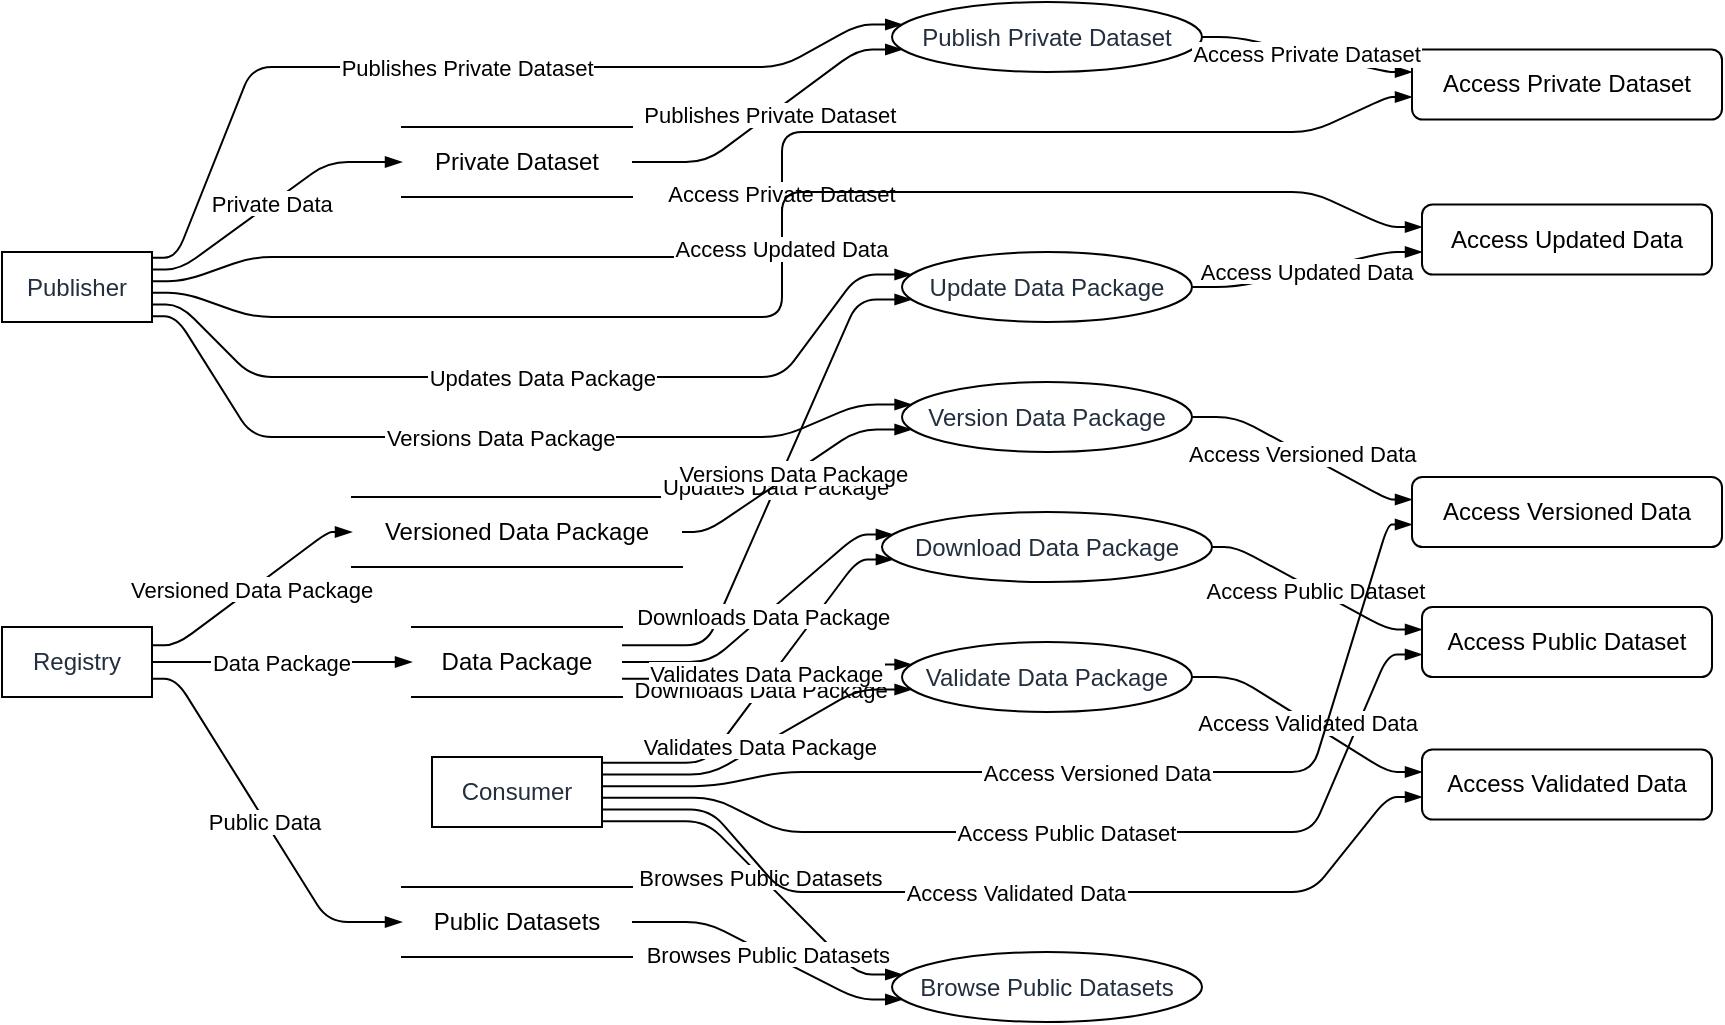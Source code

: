<mxfile version="23.0.2" type="device">
  <diagram name="Page-1" id="Vn82a3clUUM7UXjUx4xn">
    <mxGraphModel dx="794" dy="511" grid="1" gridSize="10" guides="1" tooltips="1" connect="1" arrows="1" fold="1" page="1" pageScale="1" pageWidth="827" pageHeight="1169" math="0" shadow="0">
      <root>
        <mxCell id="0" />
        <mxCell id="1" parent="0" />
        <UserObject label="Publisher" type="externalEntity" source="" flow="Publishes Private Dataset, Updates Data Package, Versions Data Package" placeholders="1" id="RHyjbcRDEsP6YppyWRIp-1">
          <mxCell style="shape=rectangle;whiteSpace=wrap;html=1;fillColor=#ffffff;strokeColor=#000000;align=center;verticalAlign=middle;fontColor=#232F3E;" vertex="1" parent="1">
            <mxGeometry y="125" width="75" height="35" as="geometry" />
          </mxCell>
        </UserObject>
        <UserObject label="Consumer" type="externalEntity" source="" flow="Browses Public Datasets, Downloads Data Package, Validates Data Package" placeholders="1" id="RHyjbcRDEsP6YppyWRIp-2">
          <mxCell style="shape=rectangle;whiteSpace=wrap;html=1;fillColor=#ffffff;strokeColor=#000000;align=center;verticalAlign=middle;fontColor=#232F3E;" vertex="1" parent="1">
            <mxGeometry x="215" y="377.5" width="85" height="35" as="geometry" />
          </mxCell>
        </UserObject>
        <UserObject label="Registry" type="externalEntity" source="" flow="Manages Data Packages" placeholders="1" id="RHyjbcRDEsP6YppyWRIp-3">
          <mxCell style="shape=rectangle;whiteSpace=wrap;html=1;fillColor=#ffffff;strokeColor=#000000;align=center;verticalAlign=middle;fontColor=#232F3E;" vertex="1" parent="1">
            <mxGeometry y="312.5" width="75" height="35" as="geometry" />
          </mxCell>
        </UserObject>
        <UserObject label="Private Dataset" type="dataStore" source="1" flow="Private Data" placeholders="1" id="RHyjbcRDEsP6YppyWRIp-4">
          <mxCell style="html=1;dashed=0;whiteSpace=wrap;shape=partialRectangle;right=0;left=0;" vertex="1" parent="1">
            <mxGeometry x="200" y="62.5" width="115" height="35" as="geometry" />
          </mxCell>
        </UserObject>
        <UserObject label="Public Datasets" type="dataStore" source="3" flow="Public Data" placeholders="1" id="RHyjbcRDEsP6YppyWRIp-5">
          <mxCell style="html=1;dashed=0;whiteSpace=wrap;shape=partialRectangle;right=0;left=0;" vertex="1" parent="1">
            <mxGeometry x="200" y="442.5" width="115" height="35" as="geometry" />
          </mxCell>
        </UserObject>
        <UserObject label="Data Package" type="dataStore" source="3" flow="Data Package" placeholders="1" id="RHyjbcRDEsP6YppyWRIp-6">
          <mxCell style="html=1;dashed=0;whiteSpace=wrap;shape=partialRectangle;right=0;left=0;" vertex="1" parent="1">
            <mxGeometry x="205" y="312.5" width="105" height="35" as="geometry" />
          </mxCell>
        </UserObject>
        <UserObject label="Versioned Data Package" type="dataStore" source="3" flow="Versioned Data Package" placeholders="1" id="RHyjbcRDEsP6YppyWRIp-7">
          <mxCell style="html=1;dashed=0;whiteSpace=wrap;shape=partialRectangle;right=0;left=0;" vertex="1" parent="1">
            <mxGeometry x="175" y="247.5" width="165" height="35" as="geometry" />
          </mxCell>
        </UserObject>
        <UserObject label="Publish Private Dataset" type="process" source="1,4" flow="Publishes Private Dataset" placeholders="1" id="RHyjbcRDEsP6YppyWRIp-8">
          <mxCell style="shape=ellipse;perimeter=ellipsePerimeter;whiteSpace=wrap;html=1;fillColor=#ffffff;strokeColor=#000000;align=center;verticalAlign=middle;fontColor=#232F3E;" vertex="1" parent="1">
            <mxGeometry x="445" width="155" height="35" as="geometry" />
          </mxCell>
        </UserObject>
        <UserObject label="Update Data Package" type="process" source="1,6" flow="Updates Data Package" placeholders="1" id="RHyjbcRDEsP6YppyWRIp-9">
          <mxCell style="shape=ellipse;perimeter=ellipsePerimeter;whiteSpace=wrap;html=1;fillColor=#ffffff;strokeColor=#000000;align=center;verticalAlign=middle;fontColor=#232F3E;" vertex="1" parent="1">
            <mxGeometry x="450" y="125" width="145" height="35" as="geometry" />
          </mxCell>
        </UserObject>
        <UserObject label="Browse Public Datasets" type="process" source="2,5" flow="Browses Public Datasets" placeholders="1" id="RHyjbcRDEsP6YppyWRIp-10">
          <mxCell style="shape=ellipse;perimeter=ellipsePerimeter;whiteSpace=wrap;html=1;fillColor=#ffffff;strokeColor=#000000;align=center;verticalAlign=middle;fontColor=#232F3E;" vertex="1" parent="1">
            <mxGeometry x="445" y="475" width="155" height="35" as="geometry" />
          </mxCell>
        </UserObject>
        <UserObject label="Download Data Package" type="process" source="2,6" flow="Downloads Data Package" placeholders="1" id="RHyjbcRDEsP6YppyWRIp-11">
          <mxCell style="shape=ellipse;perimeter=ellipsePerimeter;whiteSpace=wrap;html=1;fillColor=#ffffff;strokeColor=#000000;align=center;verticalAlign=middle;fontColor=#232F3E;" vertex="1" parent="1">
            <mxGeometry x="440" y="255" width="165" height="35" as="geometry" />
          </mxCell>
        </UserObject>
        <UserObject label="Validate Data Package" type="process" source="2,6" flow="Validates Data Package" placeholders="1" id="RHyjbcRDEsP6YppyWRIp-12">
          <mxCell style="shape=ellipse;perimeter=ellipsePerimeter;whiteSpace=wrap;html=1;fillColor=#ffffff;strokeColor=#000000;align=center;verticalAlign=middle;fontColor=#232F3E;" vertex="1" parent="1">
            <mxGeometry x="450" y="320" width="145" height="35" as="geometry" />
          </mxCell>
        </UserObject>
        <UserObject label="Version Data Package" type="process" source="1,7" flow="Versions Data Package" placeholders="1" id="RHyjbcRDEsP6YppyWRIp-13">
          <mxCell style="shape=ellipse;perimeter=ellipsePerimeter;whiteSpace=wrap;html=1;fillColor=#ffffff;strokeColor=#000000;align=center;verticalAlign=middle;fontColor=#232F3E;" vertex="1" parent="1">
            <mxGeometry x="450" y="190" width="145" height="35" as="geometry" />
          </mxCell>
        </UserObject>
        <UserObject label="Access Private Dataset" type="dataFlow" source="1,8" flow="Access Private Dataset" placeholders="1" id="RHyjbcRDEsP6YppyWRIp-14">
          <mxCell style="whiteSpace=wrap;html=1;rounded=1;fillColor=#ffffff;strokeColor=#000000;" vertex="1" parent="1">
            <mxGeometry x="705" y="23.75" width="155" height="35" as="geometry" />
          </mxCell>
        </UserObject>
        <UserObject label="Access Public Dataset" type="dataFlow" source="2,11" flow="Access Public Dataset" placeholders="1" id="RHyjbcRDEsP6YppyWRIp-15">
          <mxCell style="whiteSpace=wrap;html=1;rounded=1;fillColor=#ffffff;strokeColor=#000000;" vertex="1" parent="1">
            <mxGeometry x="710" y="302.5" width="145" height="35" as="geometry" />
          </mxCell>
        </UserObject>
        <UserObject label="Access Validated Data" type="dataFlow" source="2,12" flow="Access Validated Data" placeholders="1" id="RHyjbcRDEsP6YppyWRIp-16">
          <mxCell style="whiteSpace=wrap;html=1;rounded=1;fillColor=#ffffff;strokeColor=#000000;" vertex="1" parent="1">
            <mxGeometry x="710" y="373.75" width="145" height="35" as="geometry" />
          </mxCell>
        </UserObject>
        <UserObject label="Access Updated Data" type="dataFlow" source="1,9" flow="Access Updated Data" placeholders="1" id="RHyjbcRDEsP6YppyWRIp-17">
          <mxCell style="whiteSpace=wrap;html=1;rounded=1;fillColor=#ffffff;strokeColor=#000000;" vertex="1" parent="1">
            <mxGeometry x="710" y="101.25" width="145" height="35" as="geometry" />
          </mxCell>
        </UserObject>
        <UserObject label="Access Versioned Data" type="dataFlow" source="2,13" flow="Access Versioned Data" placeholders="1" id="RHyjbcRDEsP6YppyWRIp-18">
          <mxCell style="whiteSpace=wrap;html=1;rounded=1;fillColor=#ffffff;strokeColor=#000000;" vertex="1" parent="1">
            <mxGeometry x="705" y="237.5" width="155" height="35" as="geometry" />
          </mxCell>
        </UserObject>
        <mxCell id="RHyjbcRDEsP6YppyWRIp-19" value="Private Data" style="endArrow=blockThin;endFill=1;fontSize=11;orthogonal=1;noEdgeStyle=1;" edge="1" parent="1" source="RHyjbcRDEsP6YppyWRIp-1" target="RHyjbcRDEsP6YppyWRIp-4">
          <mxGeometry relative="1" as="geometry">
            <Array as="points">
              <mxPoint x="89" y="133.75" />
              <mxPoint x="163" y="80" />
            </Array>
          </mxGeometry>
        </mxCell>
        <mxCell id="RHyjbcRDEsP6YppyWRIp-20" value="Public Data" style="endArrow=blockThin;endFill=1;fontSize=11;orthogonal=1;noEdgeStyle=1;" edge="1" parent="1" source="RHyjbcRDEsP6YppyWRIp-3" target="RHyjbcRDEsP6YppyWRIp-5">
          <mxGeometry relative="1" as="geometry">
            <Array as="points">
              <mxPoint x="87" y="338.333" />
              <mxPoint x="163" y="460" />
            </Array>
          </mxGeometry>
        </mxCell>
        <mxCell id="RHyjbcRDEsP6YppyWRIp-21" value="Data Package" style="endArrow=blockThin;endFill=1;fontSize=11;orthogonal=1;noEdgeStyle=1;" edge="1" parent="1" source="RHyjbcRDEsP6YppyWRIp-3" target="RHyjbcRDEsP6YppyWRIp-6">
          <mxGeometry relative="1" as="geometry">
            <Array as="points">
              <mxPoint x="89" y="330" />
              <mxPoint x="163" y="330" />
            </Array>
          </mxGeometry>
        </mxCell>
        <mxCell id="RHyjbcRDEsP6YppyWRIp-22" value="Versioned Data Package" style="endArrow=blockThin;endFill=1;fontSize=11;orthogonal=1;noEdgeStyle=1;" edge="1" parent="1" source="RHyjbcRDEsP6YppyWRIp-3" target="RHyjbcRDEsP6YppyWRIp-7">
          <mxGeometry relative="1" as="geometry">
            <Array as="points">
              <mxPoint x="87" y="321.667" />
              <mxPoint x="163" y="265" />
            </Array>
          </mxGeometry>
        </mxCell>
        <mxCell id="RHyjbcRDEsP6YppyWRIp-23" value="Publishes Private Dataset" style="endArrow=blockThin;endFill=1;fontSize=11;orthogonal=1;noEdgeStyle=1;" edge="1" parent="1" source="RHyjbcRDEsP6YppyWRIp-1" target="RHyjbcRDEsP6YppyWRIp-8">
          <mxGeometry relative="1" as="geometry">
            <Array as="points">
              <mxPoint x="87" y="127.917" />
              <mxPoint x="125" y="32.5" />
              <mxPoint x="390" y="32.5" />
              <mxPoint x="428" y="11.25" />
            </Array>
          </mxGeometry>
        </mxCell>
        <mxCell id="RHyjbcRDEsP6YppyWRIp-24" value="Publishes Private Dataset" style="endArrow=blockThin;endFill=1;fontSize=11;orthogonal=1;noEdgeStyle=1;" edge="1" parent="1" source="RHyjbcRDEsP6YppyWRIp-4" target="RHyjbcRDEsP6YppyWRIp-8">
          <mxGeometry relative="1" as="geometry">
            <Array as="points">
              <mxPoint x="352" y="80" />
              <mxPoint x="428" y="23.75" />
            </Array>
          </mxGeometry>
        </mxCell>
        <mxCell id="RHyjbcRDEsP6YppyWRIp-25" value="Updates Data Package" style="endArrow=blockThin;endFill=1;fontSize=11;orthogonal=1;noEdgeStyle=1;" edge="1" parent="1" source="RHyjbcRDEsP6YppyWRIp-1" target="RHyjbcRDEsP6YppyWRIp-9">
          <mxGeometry relative="1" as="geometry">
            <Array as="points">
              <mxPoint x="89" y="151.25" />
              <mxPoint x="125" y="187.5" />
              <mxPoint x="390" y="187.5" />
              <mxPoint x="428" y="136.25" />
            </Array>
          </mxGeometry>
        </mxCell>
        <mxCell id="RHyjbcRDEsP6YppyWRIp-26" value="Updates Data Package" style="endArrow=blockThin;endFill=1;fontSize=11;orthogonal=1;noEdgeStyle=1;" edge="1" parent="1" source="RHyjbcRDEsP6YppyWRIp-6" target="RHyjbcRDEsP6YppyWRIp-9">
          <mxGeometry relative="1" as="geometry">
            <Array as="points">
              <mxPoint x="352" y="321.667" />
              <mxPoint x="428" y="148.75" />
            </Array>
          </mxGeometry>
        </mxCell>
        <mxCell id="RHyjbcRDEsP6YppyWRIp-27" value="Browses Public Datasets" style="endArrow=blockThin;endFill=1;fontSize=11;orthogonal=1;noEdgeStyle=1;" edge="1" parent="1" source="RHyjbcRDEsP6YppyWRIp-2" target="RHyjbcRDEsP6YppyWRIp-10">
          <mxGeometry relative="1" as="geometry">
            <Array as="points">
              <mxPoint x="352" y="409.583" />
              <mxPoint x="428" y="486.25" />
            </Array>
          </mxGeometry>
        </mxCell>
        <mxCell id="RHyjbcRDEsP6YppyWRIp-28" value="Browses Public Datasets" style="endArrow=blockThin;endFill=1;fontSize=11;orthogonal=1;noEdgeStyle=1;" edge="1" parent="1" source="RHyjbcRDEsP6YppyWRIp-5" target="RHyjbcRDEsP6YppyWRIp-10">
          <mxGeometry relative="1" as="geometry">
            <Array as="points">
              <mxPoint x="352" y="460" />
              <mxPoint x="428" y="498.75" />
            </Array>
          </mxGeometry>
        </mxCell>
        <mxCell id="RHyjbcRDEsP6YppyWRIp-29" value="Downloads Data Package" style="endArrow=blockThin;endFill=1;fontSize=11;orthogonal=1;noEdgeStyle=1;" edge="1" parent="1" source="RHyjbcRDEsP6YppyWRIp-2" target="RHyjbcRDEsP6YppyWRIp-11">
          <mxGeometry relative="1" as="geometry">
            <Array as="points">
              <mxPoint x="352" y="380.417" />
              <mxPoint x="428" y="278.75" />
            </Array>
          </mxGeometry>
        </mxCell>
        <mxCell id="RHyjbcRDEsP6YppyWRIp-30" value="Downloads Data Package" style="endArrow=blockThin;endFill=1;fontSize=11;orthogonal=1;noEdgeStyle=1;" edge="1" parent="1" source="RHyjbcRDEsP6YppyWRIp-6" target="RHyjbcRDEsP6YppyWRIp-11">
          <mxGeometry relative="1" as="geometry">
            <Array as="points">
              <mxPoint x="354" y="330" />
              <mxPoint x="428" y="266.25" />
            </Array>
          </mxGeometry>
        </mxCell>
        <mxCell id="RHyjbcRDEsP6YppyWRIp-31" value="Validates Data Package" style="endArrow=blockThin;endFill=1;fontSize=11;orthogonal=1;noEdgeStyle=1;" edge="1" parent="1" source="RHyjbcRDEsP6YppyWRIp-2" target="RHyjbcRDEsP6YppyWRIp-12">
          <mxGeometry relative="1" as="geometry">
            <Array as="points">
              <mxPoint x="354" y="386.25" />
              <mxPoint x="428" y="343.75" />
            </Array>
          </mxGeometry>
        </mxCell>
        <mxCell id="RHyjbcRDEsP6YppyWRIp-32" value="Validates Data Package" style="endArrow=blockThin;endFill=1;fontSize=11;orthogonal=1;noEdgeStyle=1;" edge="1" parent="1" source="RHyjbcRDEsP6YppyWRIp-6" target="RHyjbcRDEsP6YppyWRIp-12">
          <mxGeometry relative="1" as="geometry">
            <Array as="points">
              <mxPoint x="352" y="338.333" />
              <mxPoint x="428" y="331.25" />
            </Array>
          </mxGeometry>
        </mxCell>
        <mxCell id="RHyjbcRDEsP6YppyWRIp-33" value="Versions Data Package" style="endArrow=blockThin;endFill=1;fontSize=11;orthogonal=1;noEdgeStyle=1;" edge="1" parent="1" source="RHyjbcRDEsP6YppyWRIp-1" target="RHyjbcRDEsP6YppyWRIp-13">
          <mxGeometry relative="1" as="geometry">
            <Array as="points">
              <mxPoint x="87" y="157.083" />
              <mxPoint x="125" y="217.5" />
              <mxPoint x="390" y="217.5" />
              <mxPoint x="428" y="201.25" />
            </Array>
          </mxGeometry>
        </mxCell>
        <mxCell id="RHyjbcRDEsP6YppyWRIp-34" value="Versions Data Package" style="endArrow=blockThin;endFill=1;fontSize=11;orthogonal=1;noEdgeStyle=1;" edge="1" parent="1" source="RHyjbcRDEsP6YppyWRIp-7" target="RHyjbcRDEsP6YppyWRIp-13">
          <mxGeometry relative="1" as="geometry">
            <Array as="points">
              <mxPoint x="352" y="265" />
              <mxPoint x="428" y="213.75" />
            </Array>
          </mxGeometry>
        </mxCell>
        <mxCell id="RHyjbcRDEsP6YppyWRIp-35" value="Access Private Dataset" style="endArrow=blockThin;endFill=1;fontSize=11;orthogonal=1;noEdgeStyle=1;" edge="1" parent="1" source="RHyjbcRDEsP6YppyWRIp-1" target="RHyjbcRDEsP6YppyWRIp-14">
          <mxGeometry relative="1" as="geometry">
            <Array as="points">
              <mxPoint x="91" y="139.583" />
              <mxPoint x="125" y="127.5" />
              <mxPoint x="390" y="127.5" />
              <mxPoint x="390" y="65" />
              <mxPoint x="655" y="65" />
              <mxPoint x="693" y="47.5" />
            </Array>
          </mxGeometry>
        </mxCell>
        <mxCell id="RHyjbcRDEsP6YppyWRIp-36" value="Access Private Dataset" style="endArrow=blockThin;endFill=1;fontSize=11;orthogonal=1;noEdgeStyle=1;" edge="1" parent="1" source="RHyjbcRDEsP6YppyWRIp-8" target="RHyjbcRDEsP6YppyWRIp-14">
          <mxGeometry relative="1" as="geometry">
            <Array as="points">
              <mxPoint x="617" y="17.5" />
              <mxPoint x="693" y="35" />
            </Array>
          </mxGeometry>
        </mxCell>
        <mxCell id="RHyjbcRDEsP6YppyWRIp-37" value="Access Public Dataset" style="endArrow=blockThin;endFill=1;fontSize=11;orthogonal=1;noEdgeStyle=1;" edge="1" parent="1" source="RHyjbcRDEsP6YppyWRIp-2" target="RHyjbcRDEsP6YppyWRIp-15">
          <mxGeometry relative="1" as="geometry">
            <Array as="points">
              <mxPoint x="356" y="397.917" />
              <mxPoint x="390" y="415" />
              <mxPoint x="655" y="415" />
              <mxPoint x="693" y="326.25" />
            </Array>
          </mxGeometry>
        </mxCell>
        <mxCell id="RHyjbcRDEsP6YppyWRIp-38" value="Access Public Dataset" style="endArrow=blockThin;endFill=1;fontSize=11;orthogonal=1;noEdgeStyle=1;" edge="1" parent="1" source="RHyjbcRDEsP6YppyWRIp-11" target="RHyjbcRDEsP6YppyWRIp-15">
          <mxGeometry relative="1" as="geometry">
            <Array as="points">
              <mxPoint x="617" y="272.5" />
              <mxPoint x="693" y="313.75" />
            </Array>
          </mxGeometry>
        </mxCell>
        <mxCell id="RHyjbcRDEsP6YppyWRIp-39" value="Access Validated Data" style="endArrow=blockThin;endFill=1;fontSize=11;orthogonal=1;noEdgeStyle=1;" edge="1" parent="1" source="RHyjbcRDEsP6YppyWRIp-2" target="RHyjbcRDEsP6YppyWRIp-16">
          <mxGeometry relative="1" as="geometry">
            <Array as="points">
              <mxPoint x="354" y="403.75" />
              <mxPoint x="390" y="445" />
              <mxPoint x="655" y="445" />
              <mxPoint x="693" y="397.5" />
            </Array>
          </mxGeometry>
        </mxCell>
        <mxCell id="RHyjbcRDEsP6YppyWRIp-40" value="Access Validated Data" style="endArrow=blockThin;endFill=1;fontSize=11;orthogonal=1;noEdgeStyle=1;" edge="1" parent="1" source="RHyjbcRDEsP6YppyWRIp-12" target="RHyjbcRDEsP6YppyWRIp-16">
          <mxGeometry relative="1" as="geometry">
            <Array as="points">
              <mxPoint x="617" y="337.5" />
              <mxPoint x="693" y="385" />
            </Array>
          </mxGeometry>
        </mxCell>
        <mxCell id="RHyjbcRDEsP6YppyWRIp-41" value="Access Updated Data" style="endArrow=blockThin;endFill=1;fontSize=11;orthogonal=1;noEdgeStyle=1;" edge="1" parent="1" source="RHyjbcRDEsP6YppyWRIp-1" target="RHyjbcRDEsP6YppyWRIp-17">
          <mxGeometry relative="1" as="geometry">
            <Array as="points">
              <mxPoint x="91" y="145.417" />
              <mxPoint x="125" y="157.5" />
              <mxPoint x="390" y="157.5" />
              <mxPoint x="390" y="95" />
              <mxPoint x="655" y="95" />
              <mxPoint x="693" y="112.5" />
            </Array>
          </mxGeometry>
        </mxCell>
        <mxCell id="RHyjbcRDEsP6YppyWRIp-42" value="Access Updated Data" style="endArrow=blockThin;endFill=1;fontSize=11;orthogonal=1;noEdgeStyle=1;" edge="1" parent="1" source="RHyjbcRDEsP6YppyWRIp-9" target="RHyjbcRDEsP6YppyWRIp-17">
          <mxGeometry relative="1" as="geometry">
            <Array as="points">
              <mxPoint x="617" y="142.5" />
              <mxPoint x="693" y="125" />
            </Array>
          </mxGeometry>
        </mxCell>
        <mxCell id="RHyjbcRDEsP6YppyWRIp-43" value="Access Versioned Data" style="endArrow=blockThin;endFill=1;fontSize=11;orthogonal=1;noEdgeStyle=1;" edge="1" parent="1" source="RHyjbcRDEsP6YppyWRIp-2" target="RHyjbcRDEsP6YppyWRIp-18">
          <mxGeometry relative="1" as="geometry">
            <Array as="points">
              <mxPoint x="356" y="392.083" />
              <mxPoint x="390" y="385" />
              <mxPoint x="655" y="385" />
              <mxPoint x="693" y="261.25" />
            </Array>
          </mxGeometry>
        </mxCell>
        <mxCell id="RHyjbcRDEsP6YppyWRIp-44" value="Access Versioned Data" style="endArrow=blockThin;endFill=1;fontSize=11;orthogonal=1;noEdgeStyle=1;" edge="1" parent="1" source="RHyjbcRDEsP6YppyWRIp-13" target="RHyjbcRDEsP6YppyWRIp-18">
          <mxGeometry relative="1" as="geometry">
            <Array as="points">
              <mxPoint x="617" y="207.5" />
              <mxPoint x="693" y="248.75" />
            </Array>
          </mxGeometry>
        </mxCell>
      </root>
    </mxGraphModel>
  </diagram>
</mxfile>
